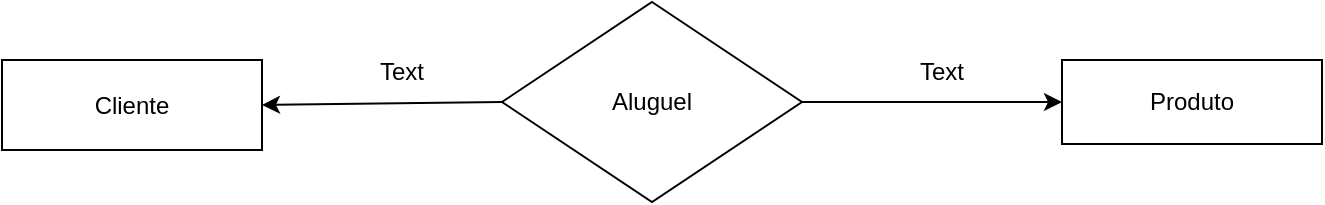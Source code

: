 <mxfile version="20.8.20" type="github">
  <diagram name="Página-1" id="jqLv5Ew5D4y9J0L5n7w3">
    <mxGraphModel dx="1194" dy="584" grid="1" gridSize="10" guides="1" tooltips="1" connect="1" arrows="1" fold="1" page="1" pageScale="1" pageWidth="827" pageHeight="1169" math="0" shadow="0">
      <root>
        <mxCell id="0" />
        <mxCell id="1" parent="0" />
        <mxCell id="wfVdTwNTx_s4ZtpOC-to-2" value="Aluguel" style="rhombus;whiteSpace=wrap;html=1;" vertex="1" parent="1">
          <mxGeometry x="310" y="150" width="150" height="100" as="geometry" />
        </mxCell>
        <mxCell id="wfVdTwNTx_s4ZtpOC-to-3" value="Cliente" style="rounded=0;whiteSpace=wrap;html=1;" vertex="1" parent="1">
          <mxGeometry x="60" y="179" width="130" height="45" as="geometry" />
        </mxCell>
        <mxCell id="wfVdTwNTx_s4ZtpOC-to-6" value="Produto" style="rounded=0;whiteSpace=wrap;html=1;" vertex="1" parent="1">
          <mxGeometry x="590" y="179" width="130" height="42" as="geometry" />
        </mxCell>
        <mxCell id="wfVdTwNTx_s4ZtpOC-to-8" value="" style="endArrow=classic;html=1;rounded=0;entryX=1;entryY=0.5;entryDx=0;entryDy=0;exitX=0;exitY=0.5;exitDx=0;exitDy=0;" edge="1" parent="1" source="wfVdTwNTx_s4ZtpOC-to-2" target="wfVdTwNTx_s4ZtpOC-to-3">
          <mxGeometry width="50" height="50" relative="1" as="geometry">
            <mxPoint x="210" y="250" as="sourcePoint" />
            <mxPoint x="260" y="200" as="targetPoint" />
          </mxGeometry>
        </mxCell>
        <mxCell id="wfVdTwNTx_s4ZtpOC-to-10" value="" style="endArrow=classic;html=1;rounded=0;entryX=0;entryY=0.5;entryDx=0;entryDy=0;" edge="1" parent="1" target="wfVdTwNTx_s4ZtpOC-to-6">
          <mxGeometry width="50" height="50" relative="1" as="geometry">
            <mxPoint x="460" y="200" as="sourcePoint" />
            <mxPoint x="510" y="150" as="targetPoint" />
          </mxGeometry>
        </mxCell>
        <mxCell id="wfVdTwNTx_s4ZtpOC-to-11" value="Text" style="text;html=1;strokeColor=none;fillColor=none;align=center;verticalAlign=middle;whiteSpace=wrap;rounded=0;" vertex="1" parent="1">
          <mxGeometry x="230" y="170" width="60" height="30" as="geometry" />
        </mxCell>
        <mxCell id="wfVdTwNTx_s4ZtpOC-to-12" value="Text" style="text;html=1;strokeColor=none;fillColor=none;align=center;verticalAlign=middle;whiteSpace=wrap;rounded=0;" vertex="1" parent="1">
          <mxGeometry x="500" y="170" width="60" height="30" as="geometry" />
        </mxCell>
      </root>
    </mxGraphModel>
  </diagram>
</mxfile>
